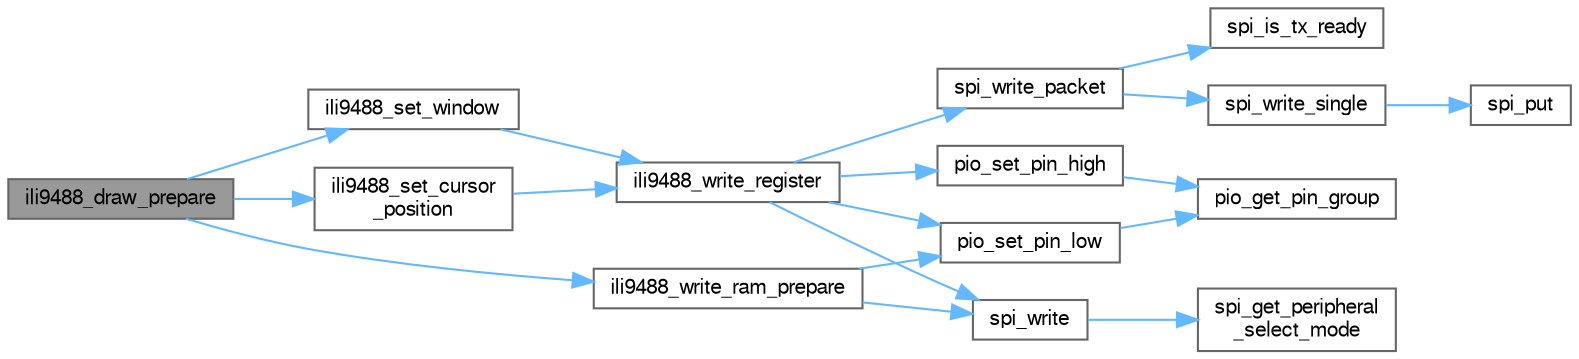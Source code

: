 digraph "ili9488_draw_prepare"
{
 // LATEX_PDF_SIZE
  bgcolor="transparent";
  edge [fontname=FreeSans,fontsize=10,labelfontname=FreeSans,labelfontsize=10];
  node [fontname=FreeSans,fontsize=10,shape=box,height=0.2,width=0.4];
  rankdir="LR";
  Node1 [label="ili9488_draw_prepare",height=0.2,width=0.4,color="gray40", fillcolor="grey60", style="filled", fontcolor="black",tooltip="Prepare LCD to draw."];
  Node1 -> Node2 [color="steelblue1",style="solid"];
  Node2 [label="ili9488_set_cursor\l_position",height=0.2,width=0.4,color="grey40", fillcolor="white", style="filled",URL="$group__ili9488__display__group.html#ga7fab1376515c984e57066f9f29ba8e88",tooltip="Set cursor of LCD screen."];
  Node2 -> Node3 [color="steelblue1",style="solid"];
  Node3 [label="ili9488_write_register",height=0.2,width=0.4,color="grey40", fillcolor="white", style="filled",URL="$group__ili9488__display__group.html#ga004cc9b339c8d6bc83eab621d620e05f",tooltip="Write data to LCD Register."];
  Node3 -> Node4 [color="steelblue1",style="solid"];
  Node4 [label="pio_set_pin_high",height=0.2,width=0.4,color="grey40", fillcolor="white", style="filled",URL="$group__sam__drivers__pio__group.html#gaa8c613a0858311e6d684b1869d49dd77",tooltip="Drive a GPIO pin to 1."];
  Node4 -> Node5 [color="steelblue1",style="solid"];
  Node5 [label="pio_get_pin_group",height=0.2,width=0.4,color="grey40", fillcolor="white", style="filled",URL="$group__sam__drivers__pio__group.html#gaf37309a52c59d5e2116d649f6fdd98c9",tooltip="Return GPIO port for a GPIO pin."];
  Node3 -> Node6 [color="steelblue1",style="solid"];
  Node6 [label="pio_set_pin_low",height=0.2,width=0.4,color="grey40", fillcolor="white", style="filled",URL="$group__sam__drivers__pio__group.html#ga41f795f6deb585e82b913a959a4b076a",tooltip="Drive a GPIO pin to 0."];
  Node6 -> Node5 [color="steelblue1",style="solid"];
  Node3 -> Node7 [color="steelblue1",style="solid"];
  Node7 [label="spi_write",height=0.2,width=0.4,color="grey40", fillcolor="white", style="filled",URL="$group__sam__drivers__spi__group.html#gaf0aef4a28c69c8ceb6e99b5d79e91e47",tooltip="Write the transmitted data with specified peripheral chip select value."];
  Node7 -> Node8 [color="steelblue1",style="solid"];
  Node8 [label="spi_get_peripheral\l_select_mode",height=0.2,width=0.4,color="grey40", fillcolor="white", style="filled",URL="$drivers_2spi_2spi_8h.html#a7a7e9be615b3302403a32d57650138f2",tooltip="Get Peripheral Select mode."];
  Node3 -> Node9 [color="steelblue1",style="solid"];
  Node9 [label="spi_write_packet",height=0.2,width=0.4,color="grey40", fillcolor="white", style="filled",URL="$spi__master_8c.html#a9d0996dc59ad7f2a593e27710c6cc727",tooltip="Send a sequence of bytes to an SPI device."];
  Node9 -> Node10 [color="steelblue1",style="solid"];
  Node10 [label="spi_is_tx_ready",height=0.2,width=0.4,color="grey40", fillcolor="white", style="filled",URL="$drivers_2spi_2spi_8h.html#a3191ea9575f016d8c0a54b08920768d4",tooltip="Check if all transmissions are ready."];
  Node9 -> Node11 [color="steelblue1",style="solid"];
  Node11 [label="spi_write_single",height=0.2,width=0.4,color="grey40", fillcolor="white", style="filled",URL="$sam__spi_2spi__master_8h.html#a65c32defa363bf60ee9820a231884b69",tooltip="Write one byte to an SPI device."];
  Node11 -> Node12 [color="steelblue1",style="solid"];
  Node12 [label="spi_put",height=0.2,width=0.4,color="grey40", fillcolor="white", style="filled",URL="$drivers_2spi_2spi_8h.html#adf99875478cb13bb164e96c73c9666bb",tooltip="Put one data to a SPI peripheral."];
  Node1 -> Node13 [color="steelblue1",style="solid"];
  Node13 [label="ili9488_set_window",height=0.2,width=0.4,color="grey40", fillcolor="white", style="filled",URL="$group__ili9488__display__group.html#ga4a15b95890ef6586b4dd39a01cb30f95",tooltip="ILI9488 configure window."];
  Node13 -> Node3 [color="steelblue1",style="solid"];
  Node1 -> Node14 [color="steelblue1",style="solid"];
  Node14 [label="ili9488_write_ram_prepare",height=0.2,width=0.4,color="grey40", fillcolor="white", style="filled",URL="$group__ili9488__display__group.html#gaa00306e826e75a712b9d39317ad60179",tooltip="Prepare to write GRAM data."];
  Node14 -> Node6 [color="steelblue1",style="solid"];
  Node14 -> Node7 [color="steelblue1",style="solid"];
}
